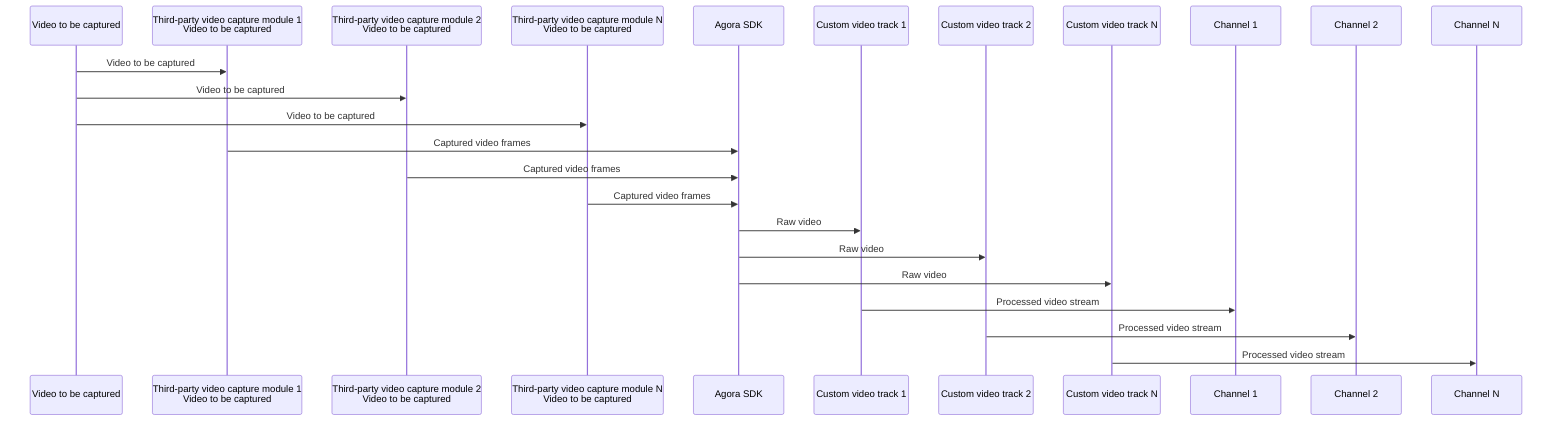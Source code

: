 sequenceDiagram
    participant Video_to_be_captured as Video to be captured
    participant Third_party_video_capture_module_1 as Third-party video capture module 1<br/>Video to be captured
    participant Third_party_video_capture_module_2 as Third-party video capture module 2<br/>Video to be captured
    participant Third_party_video_capture_module_N as Third-party video capture module N<br/>Video to be captured
    participant Agora_SDK as Agora SDK
    participant Custom_video_track_1 as Custom video track 1
    participant Custom_video_track_2 as Custom video track 2
    participant Custom_video_track_N as Custom video track N
    participant Channel_1 as Channel 1
    participant Channel_2 as Channel 2
    participant Channel_N as Channel N

    Video_to_be_captured ->> Third_party_video_capture_module_1: Video to be captured
    Video_to_be_captured ->> Third_party_video_capture_module_2: Video to be captured
    Video_to_be_captured ->> Third_party_video_capture_module_N: Video to be captured

    Third_party_video_capture_module_1 ->> Agora_SDK: Captured video frames
    Third_party_video_capture_module_2 ->> Agora_SDK: Captured video frames
    Third_party_video_capture_module_N ->> Agora_SDK: Captured video frames

    Agora_SDK ->> Custom_video_track_1: Raw video
    Agora_SDK ->> Custom_video_track_2: Raw video
    Agora_SDK ->> Custom_video_track_N: Raw video

    Custom_video_track_1 ->> Channel_1: Processed video stream
    Custom_video_track_2 ->> Channel_2: Processed video stream
    Custom_video_track_N ->> Channel_N: Processed video stream
